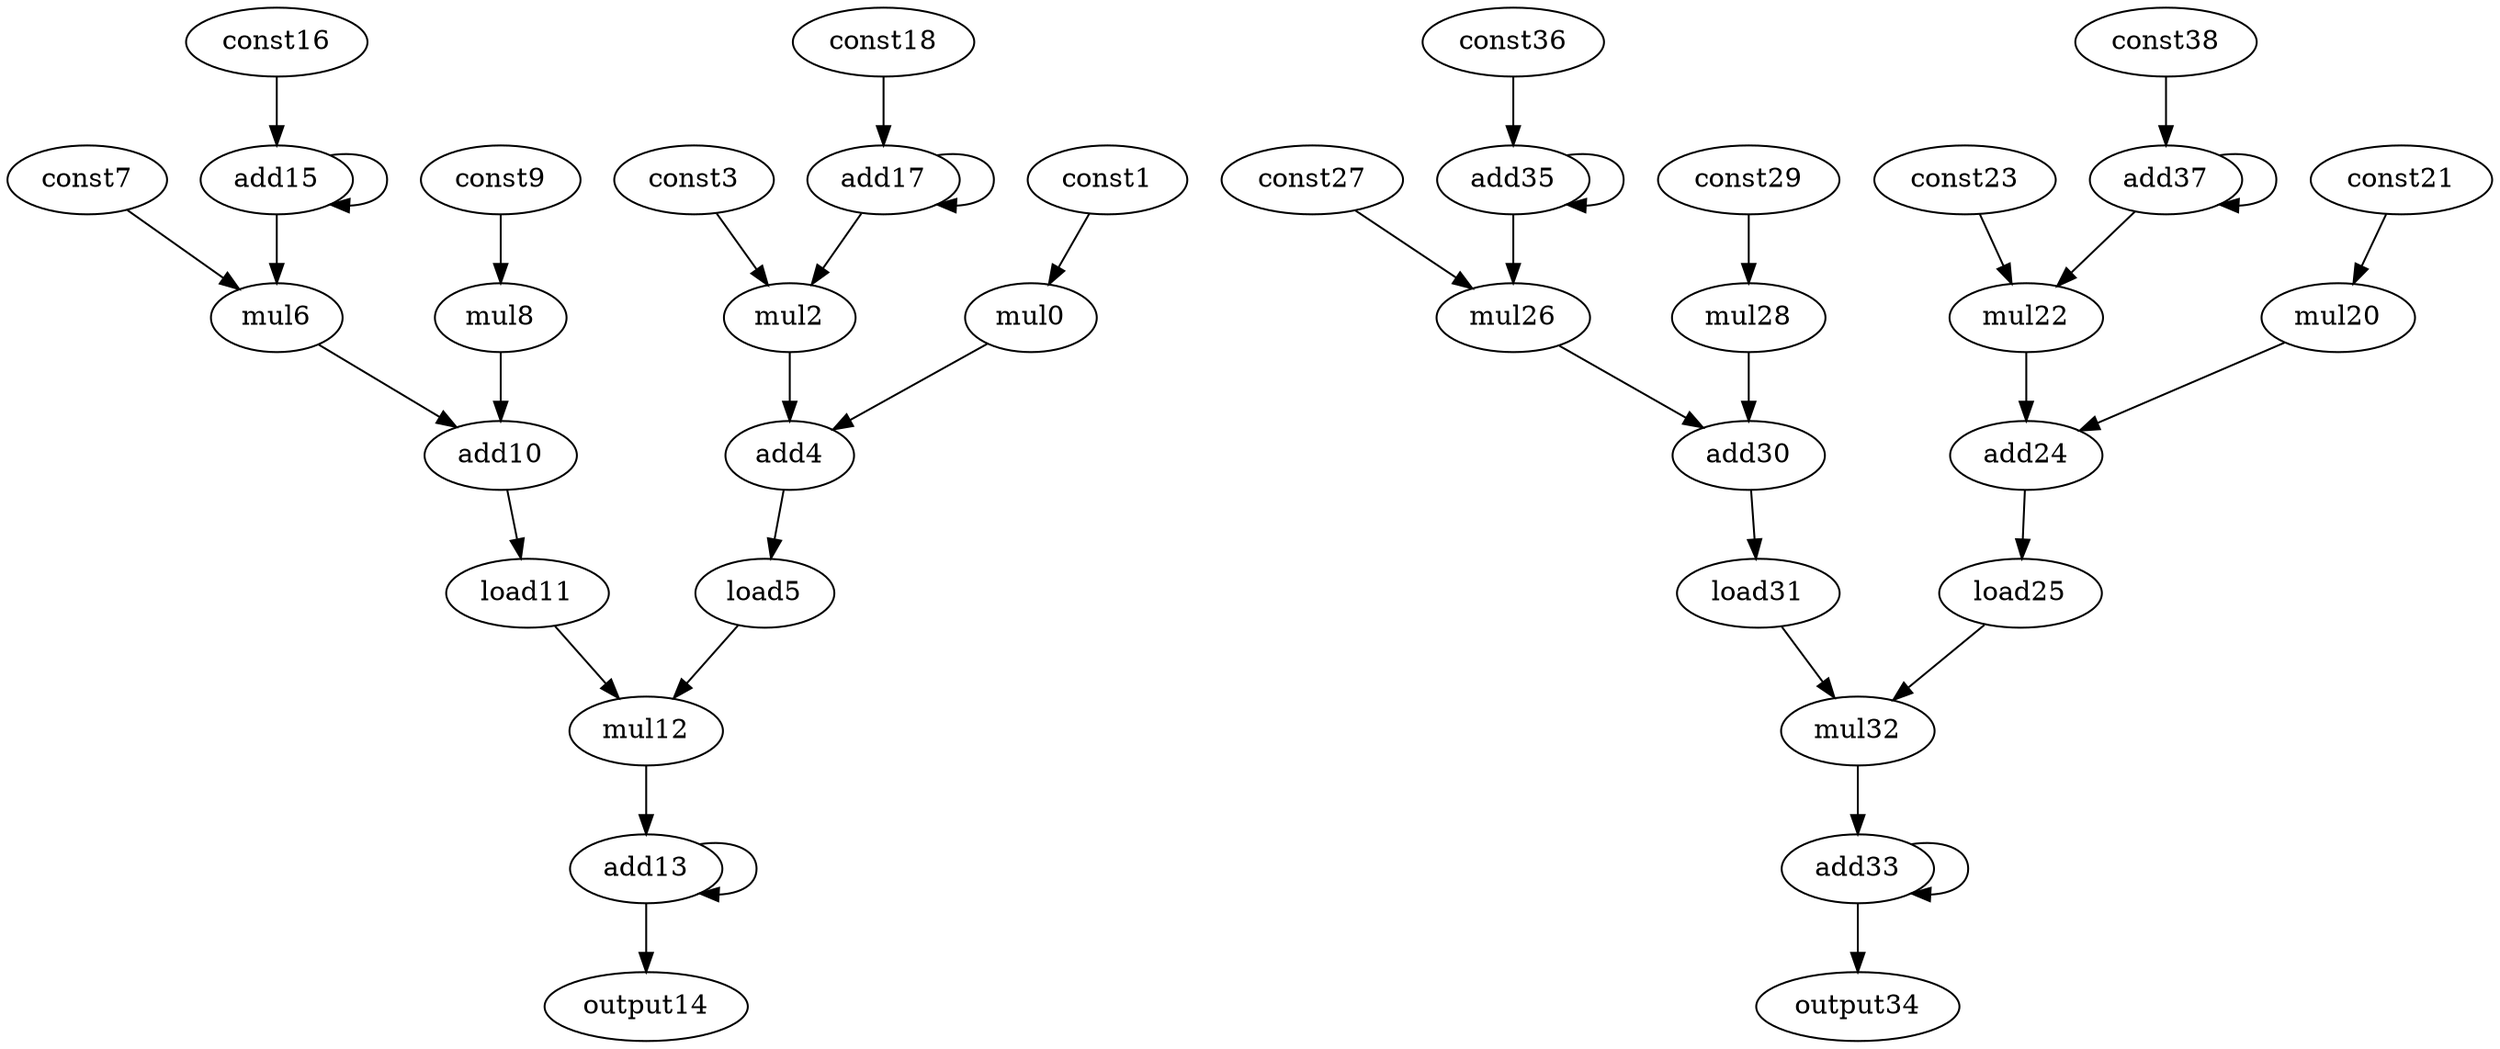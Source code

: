 digraph G {
mul0[opcode=mul];
const1[opcode=const, const_value=" 0"];
mul2[opcode=mul];
const3[opcode=const, const_value=" 30"];
add4[opcode=add];
load5[opcode=load];
mul6[opcode=mul];
const7[opcode=const, const_value=" 1"];
mul8[opcode=mul];
const9[opcode=const, const_value=" 0"];
add10[opcode=add];
load11[opcode=load];
mul12[opcode=mul];
add13[opcode=add];
output14[opcode=output];
add15[opcode=add];
const16[opcode=const, const_value=" 1"];
add17[opcode=add];
const18[opcode=const, const_value=" 1"];
mul20[opcode=mul];
const21[opcode=const, const_value=" 0"];
mul22[opcode=mul];
const23[opcode=const, const_value=" 30"];
add24[opcode=add];
load25[opcode=load];
mul26[opcode=mul];
const27[opcode=const, const_value=" 1"];
mul28[opcode=mul];
const29[opcode=const, const_value=" 0"];
add30[opcode=add];
load31[opcode=load];
mul32[opcode=mul];
add33[opcode=add];
output34[opcode=output];
add35[opcode=add];
const36[opcode=const, const_value=" 1"];
add37[opcode=add];
const38[opcode=const, const_value=" 1"];
load5->mul12[operand=1]; //load->mul
load11->mul12[operand=0]; //load->mul
mul12->add13[operand=0]; //mul->add
add13->output14[operand=0]; //add->output
add13->add13[operand=1]; //add->add
add17->mul2[operand=1]; //add->gep_mul
add15->mul6[operand=1]; //add->gep_mul
add15->add15[operand=0]; //add->add
add17->add17[operand=0]; //add->add
const18->add17[operand=0]; //gep_const->add
const1->mul0[operand=0]; //gep_const->gep_mul
const3->mul2[operand=0]; //gep_const->gep_mul
mul0->add4[operand=0]; //gep_mul->gep_add
mul2->add4[operand=1]; //gep_mul->gep_add
add4->load5[operand=0]; //gep_add->load
const7->mul6[operand=0]; //gep_const->gep_mul
const9->mul8[operand=0]; //gep_const->gep_mul
mul6->add10[operand=0]; //gep_mul->gep_add
mul8->add10[operand=1]; //gep_mul->gep_add
add10->load11[operand=0]; //gep_add->load
const16->add15[operand=1]; //const->add
load25->mul32[operand=1]; //load->mul
load31->mul32[operand=0]; //load->mul
mul32->add33[operand=0]; //mul->add
add33->output34[operand=0]; //add->output
add33->add33[operand=1]; //add->add
add37->mul22[operand=1]; //add->gep_mul
add35->mul26[operand=1]; //add->gep_mul
add35->add35[operand=0]; //add->add
add37->add37[operand=0]; //add->add
const38->add37[operand=0]; //gep_const->add
const21->mul20[operand=0]; //gep_const->gep_mul
const23->mul22[operand=0]; //gep_const->gep_mul
mul20->add24[operand=0]; //gep_mul->gep_add
mul22->add24[operand=1]; //gep_mul->gep_add
add24->load25[operand=0]; //gep_add->load
const27->mul26[operand=0]; //gep_const->gep_mul
const29->mul28[operand=0]; //gep_const->gep_mul
mul26->add30[operand=0]; //gep_mul->gep_add
mul28->add30[operand=1]; //gep_mul->gep_add
add30->load31[operand=0]; //gep_add->load
const36->add35[operand=1]; //const->add
}
